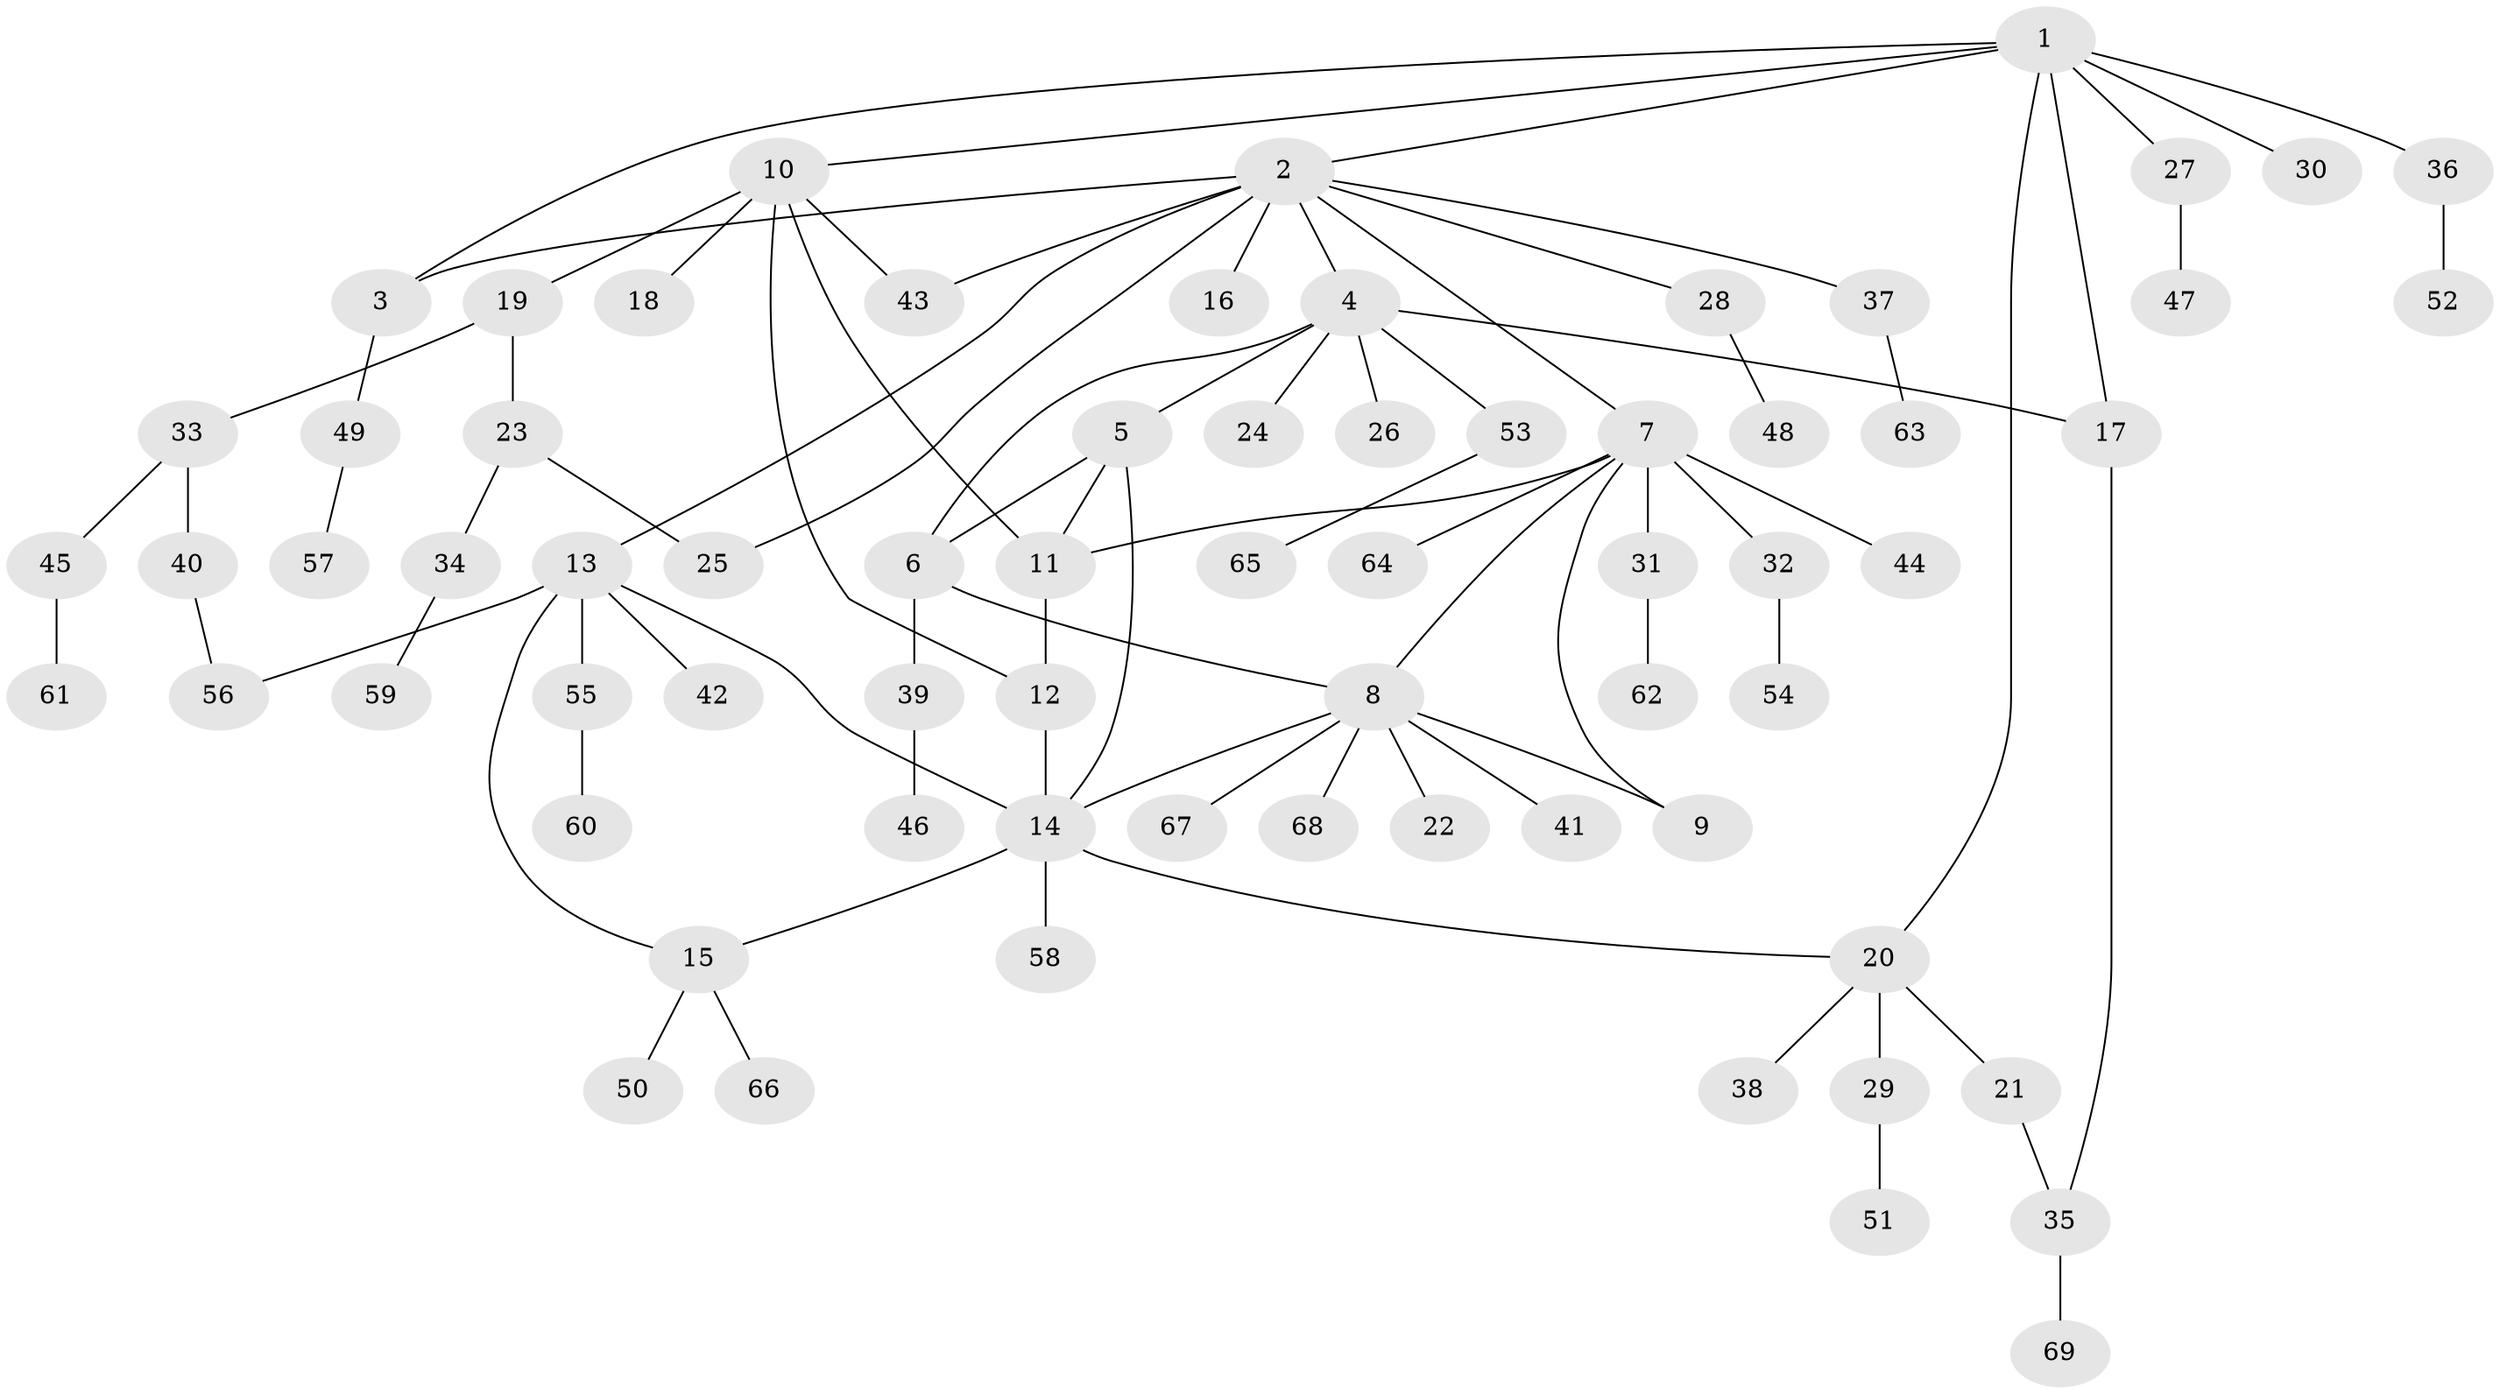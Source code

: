 // Generated by graph-tools (version 1.1) at 2025/37/03/09/25 02:37:25]
// undirected, 69 vertices, 85 edges
graph export_dot {
graph [start="1"]
  node [color=gray90,style=filled];
  1;
  2;
  3;
  4;
  5;
  6;
  7;
  8;
  9;
  10;
  11;
  12;
  13;
  14;
  15;
  16;
  17;
  18;
  19;
  20;
  21;
  22;
  23;
  24;
  25;
  26;
  27;
  28;
  29;
  30;
  31;
  32;
  33;
  34;
  35;
  36;
  37;
  38;
  39;
  40;
  41;
  42;
  43;
  44;
  45;
  46;
  47;
  48;
  49;
  50;
  51;
  52;
  53;
  54;
  55;
  56;
  57;
  58;
  59;
  60;
  61;
  62;
  63;
  64;
  65;
  66;
  67;
  68;
  69;
  1 -- 2;
  1 -- 3;
  1 -- 10;
  1 -- 17;
  1 -- 20;
  1 -- 27;
  1 -- 30;
  1 -- 36;
  2 -- 3;
  2 -- 4;
  2 -- 7;
  2 -- 13;
  2 -- 16;
  2 -- 25;
  2 -- 28;
  2 -- 37;
  2 -- 43;
  3 -- 49;
  4 -- 5;
  4 -- 6;
  4 -- 17;
  4 -- 24;
  4 -- 26;
  4 -- 53;
  5 -- 6;
  5 -- 11;
  5 -- 14;
  6 -- 8;
  6 -- 39;
  7 -- 8;
  7 -- 9;
  7 -- 11;
  7 -- 31;
  7 -- 32;
  7 -- 44;
  7 -- 64;
  8 -- 9;
  8 -- 14;
  8 -- 22;
  8 -- 41;
  8 -- 67;
  8 -- 68;
  10 -- 11;
  10 -- 12;
  10 -- 18;
  10 -- 19;
  10 -- 43;
  11 -- 12;
  12 -- 14;
  13 -- 14;
  13 -- 15;
  13 -- 42;
  13 -- 55;
  13 -- 56;
  14 -- 15;
  14 -- 20;
  14 -- 58;
  15 -- 50;
  15 -- 66;
  17 -- 35;
  19 -- 23;
  19 -- 33;
  20 -- 21;
  20 -- 29;
  20 -- 38;
  21 -- 35;
  23 -- 25;
  23 -- 34;
  27 -- 47;
  28 -- 48;
  29 -- 51;
  31 -- 62;
  32 -- 54;
  33 -- 40;
  33 -- 45;
  34 -- 59;
  35 -- 69;
  36 -- 52;
  37 -- 63;
  39 -- 46;
  40 -- 56;
  45 -- 61;
  49 -- 57;
  53 -- 65;
  55 -- 60;
}
